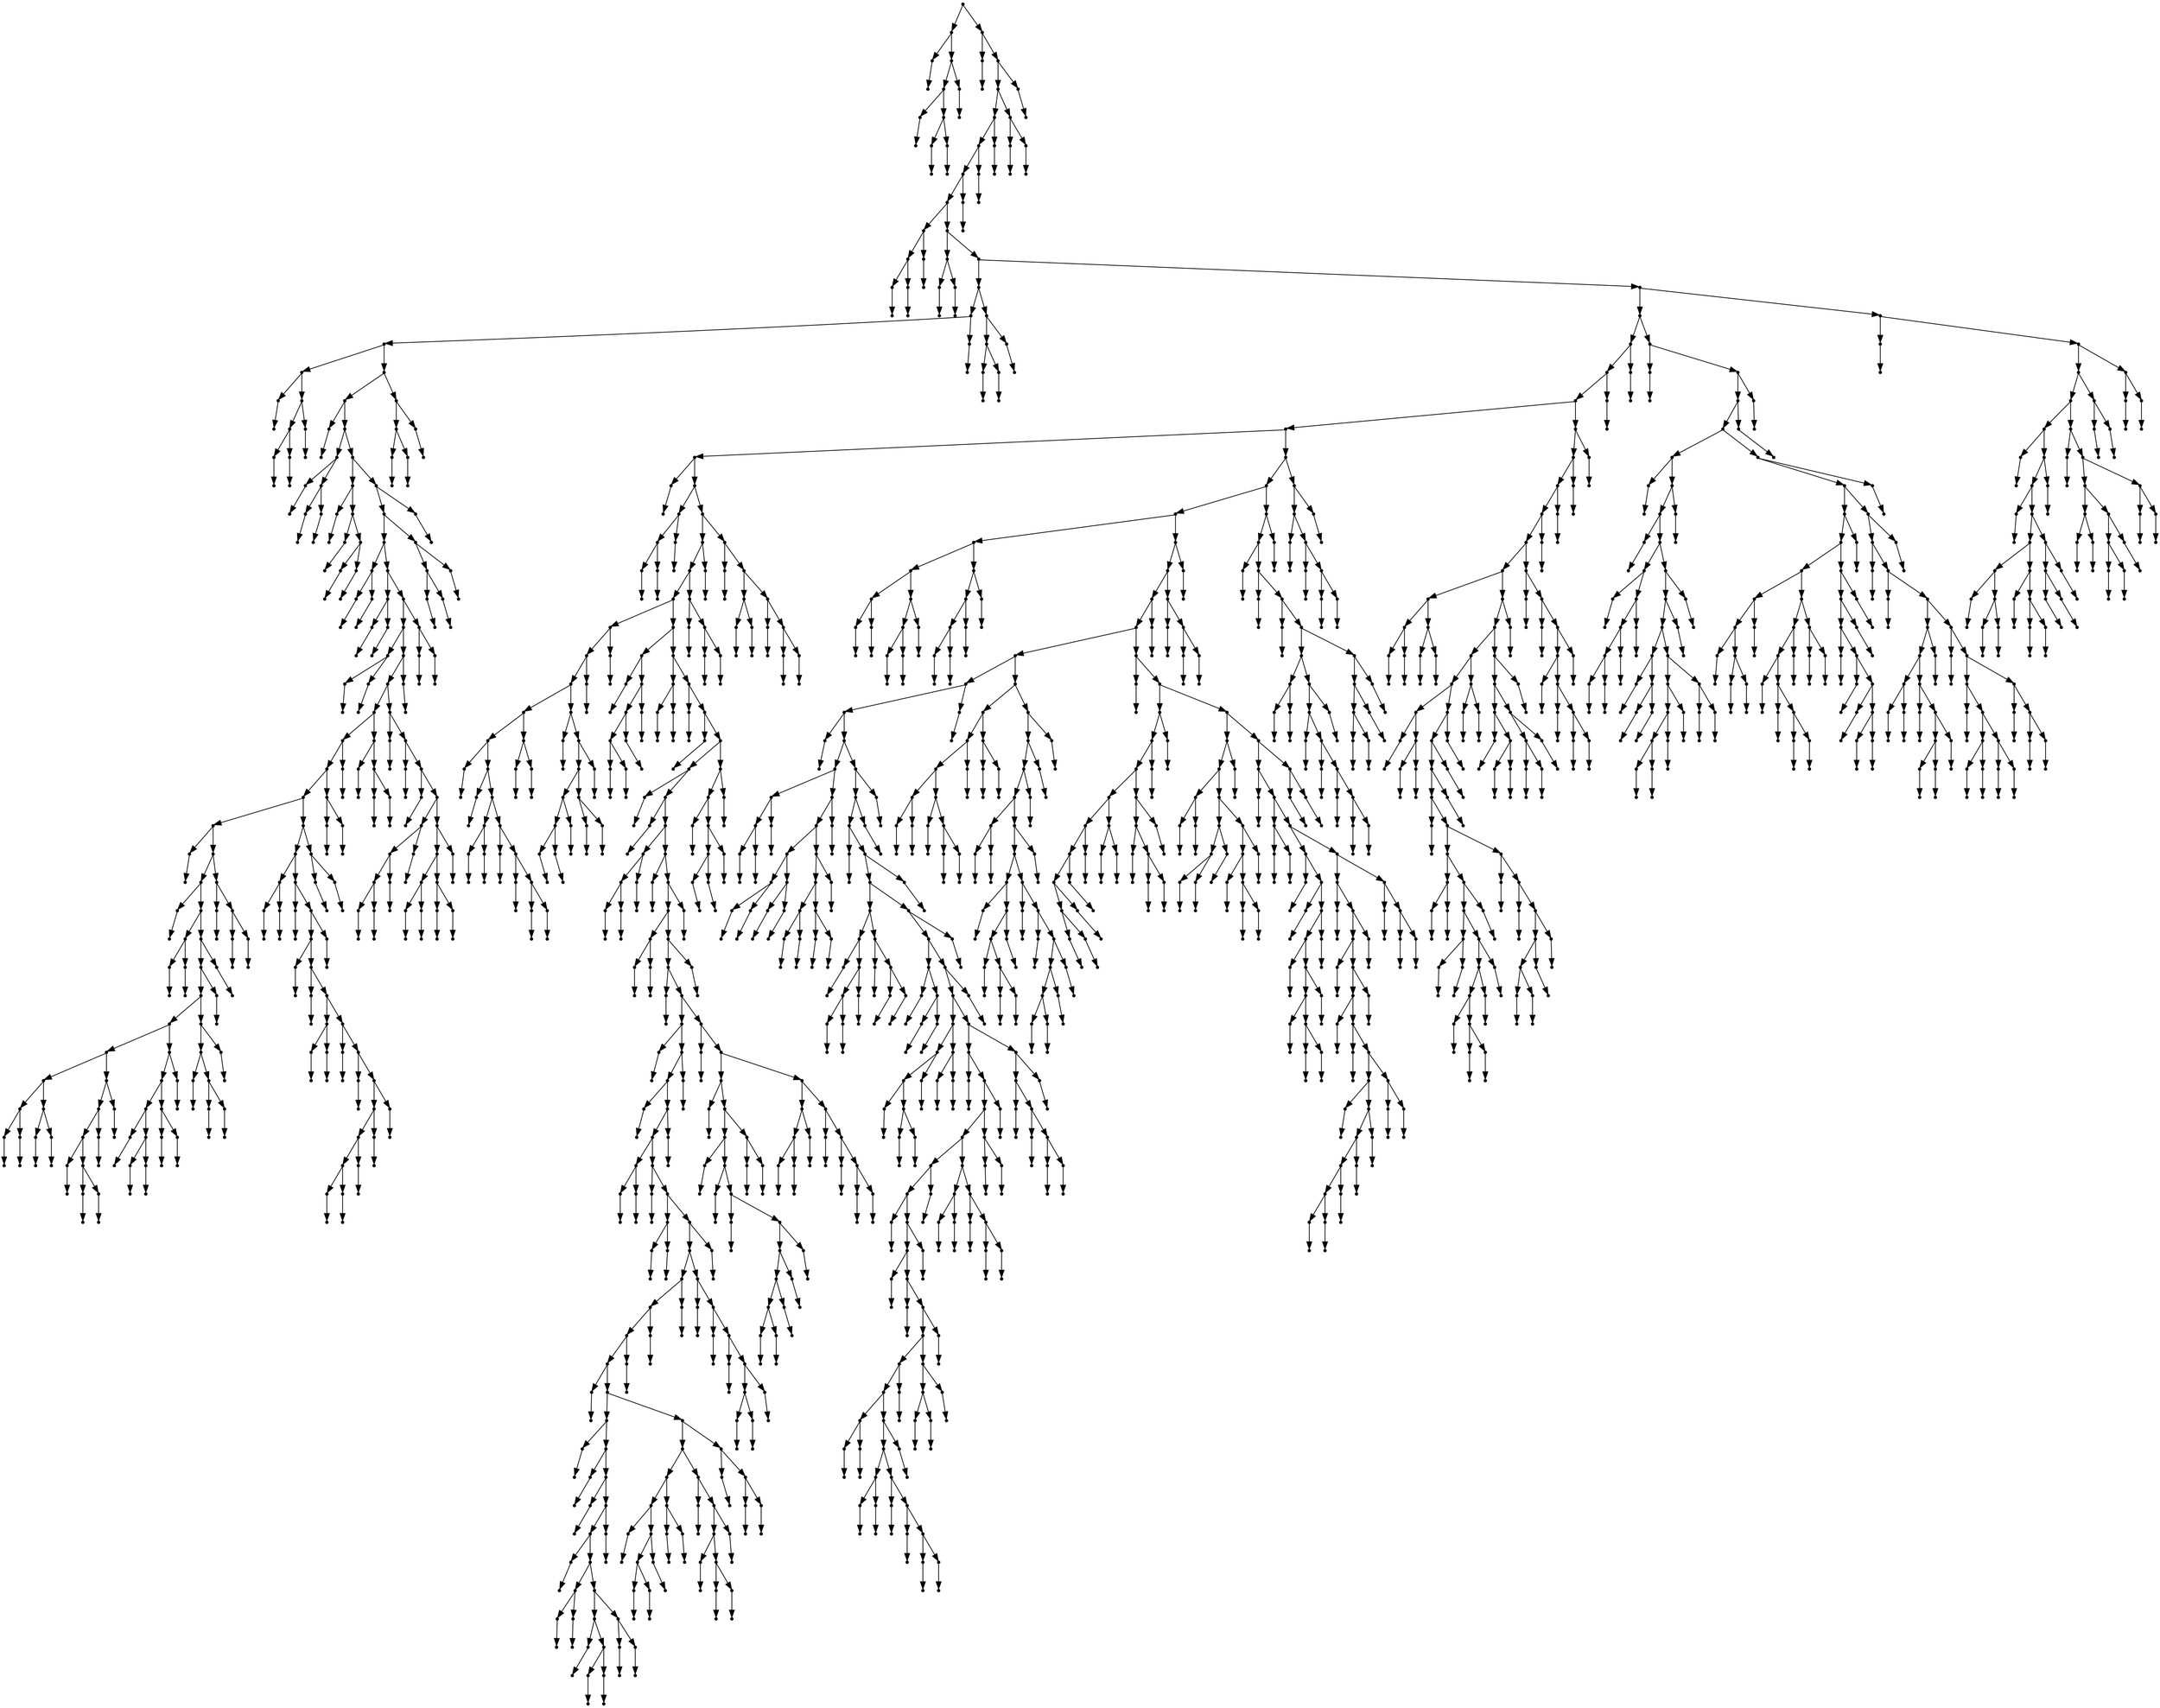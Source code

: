 digraph {
  1663 [shape=point];
  13 [shape=point];
  1 [shape=point];
  0 [shape=point];
  12 [shape=point];
  9 [shape=point];
  3 [shape=point];
  2 [shape=point];
  8 [shape=point];
  5 [shape=point];
  4 [shape=point];
  7 [shape=point];
  6 [shape=point];
  11 [shape=point];
  10 [shape=point];
  1662 [shape=point];
  15 [shape=point];
  14 [shape=point];
  1661 [shape=point];
  1658 [shape=point];
  1652 [shape=point];
  1649 [shape=point];
  1646 [shape=point];
  1643 [shape=point];
  23 [shape=point];
  20 [shape=point];
  17 [shape=point];
  16 [shape=point];
  19 [shape=point];
  18 [shape=point];
  22 [shape=point];
  21 [shape=point];
  1642 [shape=point];
  28 [shape=point];
  25 [shape=point];
  24 [shape=point];
  27 [shape=point];
  26 [shape=point];
  1641 [shape=point];
  312 [shape=point];
  303 [shape=point];
  300 [shape=point];
  39 [shape=point];
  30 [shape=point];
  29 [shape=point];
  38 [shape=point];
  35 [shape=point];
  32 [shape=point];
  31 [shape=point];
  34 [shape=point];
  33 [shape=point];
  37 [shape=point];
  36 [shape=point];
  299 [shape=point];
  290 [shape=point];
  41 [shape=point];
  40 [shape=point];
  289 [shape=point];
  49 [shape=point];
  43 [shape=point];
  42 [shape=point];
  48 [shape=point];
  45 [shape=point];
  44 [shape=point];
  47 [shape=point];
  46 [shape=point];
  288 [shape=point];
  60 [shape=point];
  51 [shape=point];
  50 [shape=point];
  59 [shape=point];
  53 [shape=point];
  52 [shape=point];
  58 [shape=point];
  55 [shape=point];
  54 [shape=point];
  57 [shape=point];
  56 [shape=point];
  287 [shape=point];
  284 [shape=point];
  275 [shape=point];
  65 [shape=point];
  62 [shape=point];
  61 [shape=point];
  64 [shape=point];
  63 [shape=point];
  274 [shape=point];
  70 [shape=point];
  67 [shape=point];
  66 [shape=point];
  69 [shape=point];
  68 [shape=point];
  273 [shape=point];
  267 [shape=point];
  75 [shape=point];
  72 [shape=point];
  71 [shape=point];
  74 [shape=point];
  73 [shape=point];
  266 [shape=point];
  263 [shape=point];
  227 [shape=point];
  218 [shape=point];
  215 [shape=point];
  209 [shape=point];
  158 [shape=point];
  77 [shape=point];
  76 [shape=point];
  157 [shape=point];
  148 [shape=point];
  79 [shape=point];
  78 [shape=point];
  147 [shape=point];
  84 [shape=point];
  81 [shape=point];
  80 [shape=point];
  83 [shape=point];
  82 [shape=point];
  146 [shape=point];
  143 [shape=point];
  140 [shape=point];
  128 [shape=point];
  110 [shape=point];
  95 [shape=point];
  89 [shape=point];
  86 [shape=point];
  85 [shape=point];
  88 [shape=point];
  87 [shape=point];
  94 [shape=point];
  91 [shape=point];
  90 [shape=point];
  93 [shape=point];
  92 [shape=point];
  109 [shape=point];
  106 [shape=point];
  103 [shape=point];
  97 [shape=point];
  96 [shape=point];
  102 [shape=point];
  99 [shape=point];
  98 [shape=point];
  101 [shape=point];
  100 [shape=point];
  105 [shape=point];
  104 [shape=point];
  108 [shape=point];
  107 [shape=point];
  127 [shape=point];
  124 [shape=point];
  118 [shape=point];
  112 [shape=point];
  111 [shape=point];
  117 [shape=point];
  114 [shape=point];
  113 [shape=point];
  116 [shape=point];
  115 [shape=point];
  123 [shape=point];
  120 [shape=point];
  119 [shape=point];
  122 [shape=point];
  121 [shape=point];
  126 [shape=point];
  125 [shape=point];
  139 [shape=point];
  136 [shape=point];
  130 [shape=point];
  129 [shape=point];
  135 [shape=point];
  132 [shape=point];
  131 [shape=point];
  134 [shape=point];
  133 [shape=point];
  138 [shape=point];
  137 [shape=point];
  142 [shape=point];
  141 [shape=point];
  145 [shape=point];
  144 [shape=point];
  156 [shape=point];
  150 [shape=point];
  149 [shape=point];
  155 [shape=point];
  152 [shape=point];
  151 [shape=point];
  154 [shape=point];
  153 [shape=point];
  208 [shape=point];
  202 [shape=point];
  163 [shape=point];
  160 [shape=point];
  159 [shape=point];
  162 [shape=point];
  161 [shape=point];
  201 [shape=point];
  165 [shape=point];
  164 [shape=point];
  200 [shape=point];
  197 [shape=point];
  167 [shape=point];
  166 [shape=point];
  196 [shape=point];
  169 [shape=point];
  168 [shape=point];
  195 [shape=point];
  174 [shape=point];
  171 [shape=point];
  170 [shape=point];
  173 [shape=point];
  172 [shape=point];
  194 [shape=point];
  176 [shape=point];
  175 [shape=point];
  193 [shape=point];
  178 [shape=point];
  177 [shape=point];
  192 [shape=point];
  189 [shape=point];
  186 [shape=point];
  183 [shape=point];
  180 [shape=point];
  179 [shape=point];
  182 [shape=point];
  181 [shape=point];
  185 [shape=point];
  184 [shape=point];
  188 [shape=point];
  187 [shape=point];
  191 [shape=point];
  190 [shape=point];
  199 [shape=point];
  198 [shape=point];
  207 [shape=point];
  204 [shape=point];
  203 [shape=point];
  206 [shape=point];
  205 [shape=point];
  214 [shape=point];
  211 [shape=point];
  210 [shape=point];
  213 [shape=point];
  212 [shape=point];
  217 [shape=point];
  216 [shape=point];
  226 [shape=point];
  220 [shape=point];
  219 [shape=point];
  225 [shape=point];
  222 [shape=point];
  221 [shape=point];
  224 [shape=point];
  223 [shape=point];
  262 [shape=point];
  229 [shape=point];
  228 [shape=point];
  261 [shape=point];
  231 [shape=point];
  230 [shape=point];
  260 [shape=point];
  233 [shape=point];
  232 [shape=point];
  259 [shape=point];
  244 [shape=point];
  241 [shape=point];
  238 [shape=point];
  235 [shape=point];
  234 [shape=point];
  237 [shape=point];
  236 [shape=point];
  240 [shape=point];
  239 [shape=point];
  243 [shape=point];
  242 [shape=point];
  258 [shape=point];
  255 [shape=point];
  249 [shape=point];
  246 [shape=point];
  245 [shape=point];
  248 [shape=point];
  247 [shape=point];
  254 [shape=point];
  251 [shape=point];
  250 [shape=point];
  253 [shape=point];
  252 [shape=point];
  257 [shape=point];
  256 [shape=point];
  265 [shape=point];
  264 [shape=point];
  272 [shape=point];
  269 [shape=point];
  268 [shape=point];
  271 [shape=point];
  270 [shape=point];
  283 [shape=point];
  280 [shape=point];
  277 [shape=point];
  276 [shape=point];
  279 [shape=point];
  278 [shape=point];
  282 [shape=point];
  281 [shape=point];
  286 [shape=point];
  285 [shape=point];
  298 [shape=point];
  295 [shape=point];
  292 [shape=point];
  291 [shape=point];
  294 [shape=point];
  293 [shape=point];
  297 [shape=point];
  296 [shape=point];
  302 [shape=point];
  301 [shape=point];
  311 [shape=point];
  308 [shape=point];
  305 [shape=point];
  304 [shape=point];
  307 [shape=point];
  306 [shape=point];
  310 [shape=point];
  309 [shape=point];
  1640 [shape=point];
  1565 [shape=point];
  1382 [shape=point];
  1379 [shape=point];
  1376 [shape=point];
  1232 [shape=point];
  680 [shape=point];
  314 [shape=point];
  313 [shape=point];
  679 [shape=point];
  322 [shape=point];
  319 [shape=point];
  316 [shape=point];
  315 [shape=point];
  318 [shape=point];
  317 [shape=point];
  321 [shape=point];
  320 [shape=point];
  678 [shape=point];
  660 [shape=point];
  657 [shape=point];
  648 [shape=point];
  378 [shape=point];
  375 [shape=point];
  372 [shape=point];
  351 [shape=point];
  345 [shape=point];
  324 [shape=point];
  323 [shape=point];
  344 [shape=point];
  326 [shape=point];
  325 [shape=point];
  343 [shape=point];
  331 [shape=point];
  328 [shape=point];
  327 [shape=point];
  330 [shape=point];
  329 [shape=point];
  342 [shape=point];
  333 [shape=point];
  332 [shape=point];
  341 [shape=point];
  335 [shape=point];
  334 [shape=point];
  340 [shape=point];
  337 [shape=point];
  336 [shape=point];
  339 [shape=point];
  338 [shape=point];
  350 [shape=point];
  347 [shape=point];
  346 [shape=point];
  349 [shape=point];
  348 [shape=point];
  371 [shape=point];
  353 [shape=point];
  352 [shape=point];
  370 [shape=point];
  367 [shape=point];
  361 [shape=point];
  358 [shape=point];
  355 [shape=point];
  354 [shape=point];
  357 [shape=point];
  356 [shape=point];
  360 [shape=point];
  359 [shape=point];
  366 [shape=point];
  363 [shape=point];
  362 [shape=point];
  365 [shape=point];
  364 [shape=point];
  369 [shape=point];
  368 [shape=point];
  374 [shape=point];
  373 [shape=point];
  377 [shape=point];
  376 [shape=point];
  647 [shape=point];
  392 [shape=point];
  380 [shape=point];
  379 [shape=point];
  391 [shape=point];
  388 [shape=point];
  385 [shape=point];
  382 [shape=point];
  381 [shape=point];
  384 [shape=point];
  383 [shape=point];
  387 [shape=point];
  386 [shape=point];
  390 [shape=point];
  389 [shape=point];
  646 [shape=point];
  397 [shape=point];
  394 [shape=point];
  393 [shape=point];
  396 [shape=point];
  395 [shape=point];
  645 [shape=point];
  399 [shape=point];
  398 [shape=point];
  644 [shape=point];
  401 [shape=point];
  400 [shape=point];
  643 [shape=point];
  628 [shape=point];
  403 [shape=point];
  402 [shape=point];
  627 [shape=point];
  405 [shape=point];
  404 [shape=point];
  626 [shape=point];
  413 [shape=point];
  410 [shape=point];
  407 [shape=point];
  406 [shape=point];
  409 [shape=point];
  408 [shape=point];
  412 [shape=point];
  411 [shape=point];
  625 [shape=point];
  415 [shape=point];
  414 [shape=point];
  624 [shape=point];
  621 [shape=point];
  420 [shape=point];
  417 [shape=point];
  416 [shape=point];
  419 [shape=point];
  418 [shape=point];
  620 [shape=point];
  617 [shape=point];
  422 [shape=point];
  421 [shape=point];
  616 [shape=point];
  559 [shape=point];
  424 [shape=point];
  423 [shape=point];
  558 [shape=point];
  555 [shape=point];
  426 [shape=point];
  425 [shape=point];
  554 [shape=point];
  551 [shape=point];
  431 [shape=point];
  428 [shape=point];
  427 [shape=point];
  430 [shape=point];
  429 [shape=point];
  550 [shape=point];
  433 [shape=point];
  432 [shape=point];
  549 [shape=point];
  438 [shape=point];
  435 [shape=point];
  434 [shape=point];
  437 [shape=point];
  436 [shape=point];
  548 [shape=point];
  545 [shape=point];
  527 [shape=point];
  524 [shape=point];
  521 [shape=point];
  518 [shape=point];
  440 [shape=point];
  439 [shape=point];
  517 [shape=point];
  475 [shape=point];
  442 [shape=point];
  441 [shape=point];
  474 [shape=point];
  444 [shape=point];
  443 [shape=point];
  473 [shape=point];
  446 [shape=point];
  445 [shape=point];
  472 [shape=point];
  469 [shape=point];
  448 [shape=point];
  447 [shape=point];
  468 [shape=point];
  453 [shape=point];
  450 [shape=point];
  449 [shape=point];
  452 [shape=point];
  451 [shape=point];
  467 [shape=point];
  461 [shape=point];
  455 [shape=point];
  454 [shape=point];
  460 [shape=point];
  457 [shape=point];
  456 [shape=point];
  459 [shape=point];
  458 [shape=point];
  466 [shape=point];
  463 [shape=point];
  462 [shape=point];
  465 [shape=point];
  464 [shape=point];
  471 [shape=point];
  470 [shape=point];
  516 [shape=point];
  507 [shape=point];
  492 [shape=point];
  486 [shape=point];
  477 [shape=point];
  476 [shape=point];
  485 [shape=point];
  482 [shape=point];
  479 [shape=point];
  478 [shape=point];
  481 [shape=point];
  480 [shape=point];
  484 [shape=point];
  483 [shape=point];
  491 [shape=point];
  488 [shape=point];
  487 [shape=point];
  490 [shape=point];
  489 [shape=point];
  506 [shape=point];
  494 [shape=point];
  493 [shape=point];
  505 [shape=point];
  502 [shape=point];
  496 [shape=point];
  495 [shape=point];
  501 [shape=point];
  498 [shape=point];
  497 [shape=point];
  500 [shape=point];
  499 [shape=point];
  504 [shape=point];
  503 [shape=point];
  515 [shape=point];
  509 [shape=point];
  508 [shape=point];
  514 [shape=point];
  511 [shape=point];
  510 [shape=point];
  513 [shape=point];
  512 [shape=point];
  520 [shape=point];
  519 [shape=point];
  523 [shape=point];
  522 [shape=point];
  526 [shape=point];
  525 [shape=point];
  544 [shape=point];
  529 [shape=point];
  528 [shape=point];
  543 [shape=point];
  531 [shape=point];
  530 [shape=point];
  542 [shape=point];
  533 [shape=point];
  532 [shape=point];
  541 [shape=point];
  538 [shape=point];
  535 [shape=point];
  534 [shape=point];
  537 [shape=point];
  536 [shape=point];
  540 [shape=point];
  539 [shape=point];
  547 [shape=point];
  546 [shape=point];
  553 [shape=point];
  552 [shape=point];
  557 [shape=point];
  556 [shape=point];
  615 [shape=point];
  561 [shape=point];
  560 [shape=point];
  614 [shape=point];
  593 [shape=point];
  563 [shape=point];
  562 [shape=point];
  592 [shape=point];
  586 [shape=point];
  565 [shape=point];
  564 [shape=point];
  585 [shape=point];
  567 [shape=point];
  566 [shape=point];
  584 [shape=point];
  569 [shape=point];
  568 [shape=point];
  583 [shape=point];
  580 [shape=point];
  577 [shape=point];
  574 [shape=point];
  571 [shape=point];
  570 [shape=point];
  573 [shape=point];
  572 [shape=point];
  576 [shape=point];
  575 [shape=point];
  579 [shape=point];
  578 [shape=point];
  582 [shape=point];
  581 [shape=point];
  591 [shape=point];
  588 [shape=point];
  587 [shape=point];
  590 [shape=point];
  589 [shape=point];
  613 [shape=point];
  601 [shape=point];
  598 [shape=point];
  595 [shape=point];
  594 [shape=point];
  597 [shape=point];
  596 [shape=point];
  600 [shape=point];
  599 [shape=point];
  612 [shape=point];
  603 [shape=point];
  602 [shape=point];
  611 [shape=point];
  605 [shape=point];
  604 [shape=point];
  610 [shape=point];
  607 [shape=point];
  606 [shape=point];
  609 [shape=point];
  608 [shape=point];
  619 [shape=point];
  618 [shape=point];
  623 [shape=point];
  622 [shape=point];
  642 [shape=point];
  639 [shape=point];
  630 [shape=point];
  629 [shape=point];
  638 [shape=point];
  635 [shape=point];
  632 [shape=point];
  631 [shape=point];
  634 [shape=point];
  633 [shape=point];
  637 [shape=point];
  636 [shape=point];
  641 [shape=point];
  640 [shape=point];
  656 [shape=point];
  650 [shape=point];
  649 [shape=point];
  655 [shape=point];
  652 [shape=point];
  651 [shape=point];
  654 [shape=point];
  653 [shape=point];
  659 [shape=point];
  658 [shape=point];
  677 [shape=point];
  662 [shape=point];
  661 [shape=point];
  676 [shape=point];
  667 [shape=point];
  664 [shape=point];
  663 [shape=point];
  666 [shape=point];
  665 [shape=point];
  675 [shape=point];
  669 [shape=point];
  668 [shape=point];
  674 [shape=point];
  671 [shape=point];
  670 [shape=point];
  673 [shape=point];
  672 [shape=point];
  1231 [shape=point];
  1216 [shape=point];
  1168 [shape=point];
  706 [shape=point];
  694 [shape=point];
  685 [shape=point];
  682 [shape=point];
  681 [shape=point];
  684 [shape=point];
  683 [shape=point];
  693 [shape=point];
  690 [shape=point];
  687 [shape=point];
  686 [shape=point];
  689 [shape=point];
  688 [shape=point];
  692 [shape=point];
  691 [shape=point];
  705 [shape=point];
  702 [shape=point];
  699 [shape=point];
  696 [shape=point];
  695 [shape=point];
  698 [shape=point];
  697 [shape=point];
  701 [shape=point];
  700 [shape=point];
  704 [shape=point];
  703 [shape=point];
  1167 [shape=point];
  1164 [shape=point];
  1155 [shape=point];
  1152 [shape=point];
  990 [shape=point];
  915 [shape=point];
  912 [shape=point];
  708 [shape=point];
  707 [shape=point];
  911 [shape=point];
  746 [shape=point];
  716 [shape=point];
  713 [shape=point];
  710 [shape=point];
  709 [shape=point];
  712 [shape=point];
  711 [shape=point];
  715 [shape=point];
  714 [shape=point];
  745 [shape=point];
  742 [shape=point];
  727 [shape=point];
  721 [shape=point];
  718 [shape=point];
  717 [shape=point];
  720 [shape=point];
  719 [shape=point];
  726 [shape=point];
  723 [shape=point];
  722 [shape=point];
  725 [shape=point];
  724 [shape=point];
  741 [shape=point];
  738 [shape=point];
  732 [shape=point];
  729 [shape=point];
  728 [shape=point];
  731 [shape=point];
  730 [shape=point];
  737 [shape=point];
  734 [shape=point];
  733 [shape=point];
  736 [shape=point];
  735 [shape=point];
  740 [shape=point];
  739 [shape=point];
  744 [shape=point];
  743 [shape=point];
  910 [shape=point];
  907 [shape=point];
  904 [shape=point];
  748 [shape=point];
  747 [shape=point];
  903 [shape=point];
  900 [shape=point];
  768 [shape=point];
  759 [shape=point];
  750 [shape=point];
  749 [shape=point];
  758 [shape=point];
  755 [shape=point];
  752 [shape=point];
  751 [shape=point];
  754 [shape=point];
  753 [shape=point];
  757 [shape=point];
  756 [shape=point];
  767 [shape=point];
  761 [shape=point];
  760 [shape=point];
  766 [shape=point];
  763 [shape=point];
  762 [shape=point];
  765 [shape=point];
  764 [shape=point];
  899 [shape=point];
  896 [shape=point];
  776 [shape=point];
  770 [shape=point];
  769 [shape=point];
  775 [shape=point];
  772 [shape=point];
  771 [shape=point];
  774 [shape=point];
  773 [shape=point];
  895 [shape=point];
  892 [shape=point];
  793 [shape=point];
  787 [shape=point];
  784 [shape=point];
  778 [shape=point];
  777 [shape=point];
  783 [shape=point];
  780 [shape=point];
  779 [shape=point];
  782 [shape=point];
  781 [shape=point];
  786 [shape=point];
  785 [shape=point];
  792 [shape=point];
  789 [shape=point];
  788 [shape=point];
  791 [shape=point];
  790 [shape=point];
  891 [shape=point];
  876 [shape=point];
  795 [shape=point];
  794 [shape=point];
  875 [shape=point];
  872 [shape=point];
  866 [shape=point];
  851 [shape=point];
  848 [shape=point];
  797 [shape=point];
  796 [shape=point];
  847 [shape=point];
  844 [shape=point];
  799 [shape=point];
  798 [shape=point];
  843 [shape=point];
  801 [shape=point];
  800 [shape=point];
  842 [shape=point];
  839 [shape=point];
  830 [shape=point];
  827 [shape=point];
  806 [shape=point];
  803 [shape=point];
  802 [shape=point];
  805 [shape=point];
  804 [shape=point];
  826 [shape=point];
  823 [shape=point];
  811 [shape=point];
  808 [shape=point];
  807 [shape=point];
  810 [shape=point];
  809 [shape=point];
  822 [shape=point];
  813 [shape=point];
  812 [shape=point];
  821 [shape=point];
  815 [shape=point];
  814 [shape=point];
  820 [shape=point];
  817 [shape=point];
  816 [shape=point];
  819 [shape=point];
  818 [shape=point];
  825 [shape=point];
  824 [shape=point];
  829 [shape=point];
  828 [shape=point];
  838 [shape=point];
  835 [shape=point];
  832 [shape=point];
  831 [shape=point];
  834 [shape=point];
  833 [shape=point];
  837 [shape=point];
  836 [shape=point];
  841 [shape=point];
  840 [shape=point];
  846 [shape=point];
  845 [shape=point];
  850 [shape=point];
  849 [shape=point];
  865 [shape=point];
  856 [shape=point];
  853 [shape=point];
  852 [shape=point];
  855 [shape=point];
  854 [shape=point];
  864 [shape=point];
  858 [shape=point];
  857 [shape=point];
  863 [shape=point];
  860 [shape=point];
  859 [shape=point];
  862 [shape=point];
  861 [shape=point];
  871 [shape=point];
  868 [shape=point];
  867 [shape=point];
  870 [shape=point];
  869 [shape=point];
  874 [shape=point];
  873 [shape=point];
  890 [shape=point];
  887 [shape=point];
  878 [shape=point];
  877 [shape=point];
  886 [shape=point];
  880 [shape=point];
  879 [shape=point];
  885 [shape=point];
  882 [shape=point];
  881 [shape=point];
  884 [shape=point];
  883 [shape=point];
  889 [shape=point];
  888 [shape=point];
  894 [shape=point];
  893 [shape=point];
  898 [shape=point];
  897 [shape=point];
  902 [shape=point];
  901 [shape=point];
  906 [shape=point];
  905 [shape=point];
  909 [shape=point];
  908 [shape=point];
  914 [shape=point];
  913 [shape=point];
  989 [shape=point];
  938 [shape=point];
  932 [shape=point];
  929 [shape=point];
  920 [shape=point];
  917 [shape=point];
  916 [shape=point];
  919 [shape=point];
  918 [shape=point];
  928 [shape=point];
  922 [shape=point];
  921 [shape=point];
  927 [shape=point];
  924 [shape=point];
  923 [shape=point];
  926 [shape=point];
  925 [shape=point];
  931 [shape=point];
  930 [shape=point];
  937 [shape=point];
  934 [shape=point];
  933 [shape=point];
  936 [shape=point];
  935 [shape=point];
  988 [shape=point];
  985 [shape=point];
  982 [shape=point];
  979 [shape=point];
  943 [shape=point];
  940 [shape=point];
  939 [shape=point];
  942 [shape=point];
  941 [shape=point];
  978 [shape=point];
  975 [shape=point];
  957 [shape=point];
  945 [shape=point];
  944 [shape=point];
  956 [shape=point];
  953 [shape=point];
  947 [shape=point];
  946 [shape=point];
  952 [shape=point];
  949 [shape=point];
  948 [shape=point];
  951 [shape=point];
  950 [shape=point];
  955 [shape=point];
  954 [shape=point];
  974 [shape=point];
  959 [shape=point];
  958 [shape=point];
  973 [shape=point];
  961 [shape=point];
  960 [shape=point];
  972 [shape=point];
  969 [shape=point];
  966 [shape=point];
  963 [shape=point];
  962 [shape=point];
  965 [shape=point];
  964 [shape=point];
  968 [shape=point];
  967 [shape=point];
  971 [shape=point];
  970 [shape=point];
  977 [shape=point];
  976 [shape=point];
  981 [shape=point];
  980 [shape=point];
  984 [shape=point];
  983 [shape=point];
  987 [shape=point];
  986 [shape=point];
  1151 [shape=point];
  992 [shape=point];
  991 [shape=point];
  1150 [shape=point];
  1030 [shape=point];
  1027 [shape=point];
  1024 [shape=point];
  1012 [shape=point];
  1006 [shape=point];
  1003 [shape=point];
  1000 [shape=point];
  997 [shape=point];
  994 [shape=point];
  993 [shape=point];
  996 [shape=point];
  995 [shape=point];
  999 [shape=point];
  998 [shape=point];
  1002 [shape=point];
  1001 [shape=point];
  1005 [shape=point];
  1004 [shape=point];
  1011 [shape=point];
  1008 [shape=point];
  1007 [shape=point];
  1010 [shape=point];
  1009 [shape=point];
  1023 [shape=point];
  1020 [shape=point];
  1014 [shape=point];
  1013 [shape=point];
  1019 [shape=point];
  1016 [shape=point];
  1015 [shape=point];
  1018 [shape=point];
  1017 [shape=point];
  1022 [shape=point];
  1021 [shape=point];
  1026 [shape=point];
  1025 [shape=point];
  1029 [shape=point];
  1028 [shape=point];
  1149 [shape=point];
  1059 [shape=point];
  1056 [shape=point];
  1035 [shape=point];
  1032 [shape=point];
  1031 [shape=point];
  1034 [shape=point];
  1033 [shape=point];
  1055 [shape=point];
  1043 [shape=point];
  1040 [shape=point];
  1037 [shape=point];
  1036 [shape=point];
  1039 [shape=point];
  1038 [shape=point];
  1042 [shape=point];
  1041 [shape=point];
  1054 [shape=point];
  1051 [shape=point];
  1045 [shape=point];
  1044 [shape=point];
  1050 [shape=point];
  1047 [shape=point];
  1046 [shape=point];
  1049 [shape=point];
  1048 [shape=point];
  1053 [shape=point];
  1052 [shape=point];
  1058 [shape=point];
  1057 [shape=point];
  1148 [shape=point];
  1142 [shape=point];
  1061 [shape=point];
  1060 [shape=point];
  1141 [shape=point];
  1066 [shape=point];
  1063 [shape=point];
  1062 [shape=point];
  1065 [shape=point];
  1064 [shape=point];
  1140 [shape=point];
  1089 [shape=point];
  1068 [shape=point];
  1067 [shape=point];
  1088 [shape=point];
  1070 [shape=point];
  1069 [shape=point];
  1087 [shape=point];
  1084 [shape=point];
  1072 [shape=point];
  1071 [shape=point];
  1083 [shape=point];
  1080 [shape=point];
  1074 [shape=point];
  1073 [shape=point];
  1079 [shape=point];
  1076 [shape=point];
  1075 [shape=point];
  1078 [shape=point];
  1077 [shape=point];
  1082 [shape=point];
  1081 [shape=point];
  1086 [shape=point];
  1085 [shape=point];
  1139 [shape=point];
  1130 [shape=point];
  1091 [shape=point];
  1090 [shape=point];
  1129 [shape=point];
  1126 [shape=point];
  1093 [shape=point];
  1092 [shape=point];
  1125 [shape=point];
  1122 [shape=point];
  1095 [shape=point];
  1094 [shape=point];
  1121 [shape=point];
  1097 [shape=point];
  1096 [shape=point];
  1120 [shape=point];
  1114 [shape=point];
  1099 [shape=point];
  1098 [shape=point];
  1113 [shape=point];
  1110 [shape=point];
  1107 [shape=point];
  1104 [shape=point];
  1101 [shape=point];
  1100 [shape=point];
  1103 [shape=point];
  1102 [shape=point];
  1106 [shape=point];
  1105 [shape=point];
  1109 [shape=point];
  1108 [shape=point];
  1112 [shape=point];
  1111 [shape=point];
  1119 [shape=point];
  1116 [shape=point];
  1115 [shape=point];
  1118 [shape=point];
  1117 [shape=point];
  1124 [shape=point];
  1123 [shape=point];
  1128 [shape=point];
  1127 [shape=point];
  1138 [shape=point];
  1132 [shape=point];
  1131 [shape=point];
  1137 [shape=point];
  1134 [shape=point];
  1133 [shape=point];
  1136 [shape=point];
  1135 [shape=point];
  1147 [shape=point];
  1144 [shape=point];
  1143 [shape=point];
  1146 [shape=point];
  1145 [shape=point];
  1154 [shape=point];
  1153 [shape=point];
  1163 [shape=point];
  1157 [shape=point];
  1156 [shape=point];
  1162 [shape=point];
  1159 [shape=point];
  1158 [shape=point];
  1161 [shape=point];
  1160 [shape=point];
  1166 [shape=point];
  1165 [shape=point];
  1215 [shape=point];
  1212 [shape=point];
  1170 [shape=point];
  1169 [shape=point];
  1211 [shape=point];
  1172 [shape=point];
  1171 [shape=point];
  1210 [shape=point];
  1174 [shape=point];
  1173 [shape=point];
  1209 [shape=point];
  1197 [shape=point];
  1179 [shape=point];
  1176 [shape=point];
  1175 [shape=point];
  1178 [shape=point];
  1177 [shape=point];
  1196 [shape=point];
  1193 [shape=point];
  1181 [shape=point];
  1180 [shape=point];
  1192 [shape=point];
  1183 [shape=point];
  1182 [shape=point];
  1191 [shape=point];
  1185 [shape=point];
  1184 [shape=point];
  1190 [shape=point];
  1187 [shape=point];
  1186 [shape=point];
  1189 [shape=point];
  1188 [shape=point];
  1195 [shape=point];
  1194 [shape=point];
  1208 [shape=point];
  1205 [shape=point];
  1202 [shape=point];
  1199 [shape=point];
  1198 [shape=point];
  1201 [shape=point];
  1200 [shape=point];
  1204 [shape=point];
  1203 [shape=point];
  1207 [shape=point];
  1206 [shape=point];
  1214 [shape=point];
  1213 [shape=point];
  1230 [shape=point];
  1227 [shape=point];
  1218 [shape=point];
  1217 [shape=point];
  1226 [shape=point];
  1220 [shape=point];
  1219 [shape=point];
  1225 [shape=point];
  1222 [shape=point];
  1221 [shape=point];
  1224 [shape=point];
  1223 [shape=point];
  1229 [shape=point];
  1228 [shape=point];
  1375 [shape=point];
  1372 [shape=point];
  1369 [shape=point];
  1366 [shape=point];
  1363 [shape=point];
  1342 [shape=point];
  1243 [shape=point];
  1237 [shape=point];
  1234 [shape=point];
  1233 [shape=point];
  1236 [shape=point];
  1235 [shape=point];
  1242 [shape=point];
  1239 [shape=point];
  1238 [shape=point];
  1241 [shape=point];
  1240 [shape=point];
  1341 [shape=point];
  1338 [shape=point];
  1317 [shape=point];
  1311 [shape=point];
  1251 [shape=point];
  1245 [shape=point];
  1244 [shape=point];
  1250 [shape=point];
  1247 [shape=point];
  1246 [shape=point];
  1249 [shape=point];
  1248 [shape=point];
  1310 [shape=point];
  1307 [shape=point];
  1304 [shape=point];
  1301 [shape=point];
  1253 [shape=point];
  1252 [shape=point];
  1300 [shape=point];
  1282 [shape=point];
  1258 [shape=point];
  1255 [shape=point];
  1254 [shape=point];
  1257 [shape=point];
  1256 [shape=point];
  1281 [shape=point];
  1278 [shape=point];
  1263 [shape=point];
  1260 [shape=point];
  1259 [shape=point];
  1262 [shape=point];
  1261 [shape=point];
  1277 [shape=point];
  1274 [shape=point];
  1271 [shape=point];
  1265 [shape=point];
  1264 [shape=point];
  1270 [shape=point];
  1267 [shape=point];
  1266 [shape=point];
  1269 [shape=point];
  1268 [shape=point];
  1273 [shape=point];
  1272 [shape=point];
  1276 [shape=point];
  1275 [shape=point];
  1280 [shape=point];
  1279 [shape=point];
  1299 [shape=point];
  1284 [shape=point];
  1283 [shape=point];
  1298 [shape=point];
  1286 [shape=point];
  1285 [shape=point];
  1297 [shape=point];
  1294 [shape=point];
  1291 [shape=point];
  1288 [shape=point];
  1287 [shape=point];
  1290 [shape=point];
  1289 [shape=point];
  1293 [shape=point];
  1292 [shape=point];
  1296 [shape=point];
  1295 [shape=point];
  1303 [shape=point];
  1302 [shape=point];
  1306 [shape=point];
  1305 [shape=point];
  1309 [shape=point];
  1308 [shape=point];
  1316 [shape=point];
  1313 [shape=point];
  1312 [shape=point];
  1315 [shape=point];
  1314 [shape=point];
  1337 [shape=point];
  1334 [shape=point];
  1325 [shape=point];
  1319 [shape=point];
  1318 [shape=point];
  1324 [shape=point];
  1321 [shape=point];
  1320 [shape=point];
  1323 [shape=point];
  1322 [shape=point];
  1333 [shape=point];
  1330 [shape=point];
  1327 [shape=point];
  1326 [shape=point];
  1329 [shape=point];
  1328 [shape=point];
  1332 [shape=point];
  1331 [shape=point];
  1336 [shape=point];
  1335 [shape=point];
  1340 [shape=point];
  1339 [shape=point];
  1362 [shape=point];
  1344 [shape=point];
  1343 [shape=point];
  1361 [shape=point];
  1346 [shape=point];
  1345 [shape=point];
  1360 [shape=point];
  1357 [shape=point];
  1348 [shape=point];
  1347 [shape=point];
  1356 [shape=point];
  1350 [shape=point];
  1349 [shape=point];
  1355 [shape=point];
  1352 [shape=point];
  1351 [shape=point];
  1354 [shape=point];
  1353 [shape=point];
  1359 [shape=point];
  1358 [shape=point];
  1365 [shape=point];
  1364 [shape=point];
  1368 [shape=point];
  1367 [shape=point];
  1371 [shape=point];
  1370 [shape=point];
  1374 [shape=point];
  1373 [shape=point];
  1378 [shape=point];
  1377 [shape=point];
  1381 [shape=point];
  1380 [shape=point];
  1564 [shape=point];
  1384 [shape=point];
  1383 [shape=point];
  1563 [shape=point];
  1560 [shape=point];
  1557 [shape=point];
  1440 [shape=point];
  1386 [shape=point];
  1385 [shape=point];
  1439 [shape=point];
  1436 [shape=point];
  1388 [shape=point];
  1387 [shape=point];
  1435 [shape=point];
  1402 [shape=point];
  1390 [shape=point];
  1389 [shape=point];
  1401 [shape=point];
  1398 [shape=point];
  1395 [shape=point];
  1392 [shape=point];
  1391 [shape=point];
  1394 [shape=point];
  1393 [shape=point];
  1397 [shape=point];
  1396 [shape=point];
  1400 [shape=point];
  1399 [shape=point];
  1434 [shape=point];
  1431 [shape=point];
  1428 [shape=point];
  1410 [shape=point];
  1404 [shape=point];
  1403 [shape=point];
  1409 [shape=point];
  1406 [shape=point];
  1405 [shape=point];
  1408 [shape=point];
  1407 [shape=point];
  1427 [shape=point];
  1421 [shape=point];
  1418 [shape=point];
  1415 [shape=point];
  1412 [shape=point];
  1411 [shape=point];
  1414 [shape=point];
  1413 [shape=point];
  1417 [shape=point];
  1416 [shape=point];
  1420 [shape=point];
  1419 [shape=point];
  1426 [shape=point];
  1423 [shape=point];
  1422 [shape=point];
  1425 [shape=point];
  1424 [shape=point];
  1430 [shape=point];
  1429 [shape=point];
  1433 [shape=point];
  1432 [shape=point];
  1438 [shape=point];
  1437 [shape=point];
  1556 [shape=point];
  1553 [shape=point];
  1496 [shape=point];
  1493 [shape=point];
  1472 [shape=point];
  1451 [shape=point];
  1448 [shape=point];
  1442 [shape=point];
  1441 [shape=point];
  1447 [shape=point];
  1444 [shape=point];
  1443 [shape=point];
  1446 [shape=point];
  1445 [shape=point];
  1450 [shape=point];
  1449 [shape=point];
  1471 [shape=point];
  1465 [shape=point];
  1462 [shape=point];
  1453 [shape=point];
  1452 [shape=point];
  1461 [shape=point];
  1455 [shape=point];
  1454 [shape=point];
  1460 [shape=point];
  1457 [shape=point];
  1456 [shape=point];
  1459 [shape=point];
  1458 [shape=point];
  1464 [shape=point];
  1463 [shape=point];
  1470 [shape=point];
  1467 [shape=point];
  1466 [shape=point];
  1469 [shape=point];
  1468 [shape=point];
  1492 [shape=point];
  1489 [shape=point];
  1486 [shape=point];
  1474 [shape=point];
  1473 [shape=point];
  1485 [shape=point];
  1476 [shape=point];
  1475 [shape=point];
  1484 [shape=point];
  1478 [shape=point];
  1477 [shape=point];
  1483 [shape=point];
  1480 [shape=point];
  1479 [shape=point];
  1482 [shape=point];
  1481 [shape=point];
  1488 [shape=point];
  1487 [shape=point];
  1491 [shape=point];
  1490 [shape=point];
  1495 [shape=point];
  1494 [shape=point];
  1552 [shape=point];
  1549 [shape=point];
  1498 [shape=point];
  1497 [shape=point];
  1548 [shape=point];
  1500 [shape=point];
  1499 [shape=point];
  1547 [shape=point];
  1520 [shape=point];
  1517 [shape=point];
  1505 [shape=point];
  1502 [shape=point];
  1501 [shape=point];
  1504 [shape=point];
  1503 [shape=point];
  1516 [shape=point];
  1507 [shape=point];
  1506 [shape=point];
  1515 [shape=point];
  1512 [shape=point];
  1509 [shape=point];
  1508 [shape=point];
  1511 [shape=point];
  1510 [shape=point];
  1514 [shape=point];
  1513 [shape=point];
  1519 [shape=point];
  1518 [shape=point];
  1546 [shape=point];
  1522 [shape=point];
  1521 [shape=point];
  1545 [shape=point];
  1536 [shape=point];
  1524 [shape=point];
  1523 [shape=point];
  1535 [shape=point];
  1529 [shape=point];
  1526 [shape=point];
  1525 [shape=point];
  1528 [shape=point];
  1527 [shape=point];
  1534 [shape=point];
  1531 [shape=point];
  1530 [shape=point];
  1533 [shape=point];
  1532 [shape=point];
  1544 [shape=point];
  1538 [shape=point];
  1537 [shape=point];
  1543 [shape=point];
  1540 [shape=point];
  1539 [shape=point];
  1542 [shape=point];
  1541 [shape=point];
  1551 [shape=point];
  1550 [shape=point];
  1555 [shape=point];
  1554 [shape=point];
  1559 [shape=point];
  1558 [shape=point];
  1562 [shape=point];
  1561 [shape=point];
  1639 [shape=point];
  1567 [shape=point];
  1566 [shape=point];
  1638 [shape=point];
  1632 [shape=point];
  1626 [shape=point];
  1602 [shape=point];
  1569 [shape=point];
  1568 [shape=point];
  1601 [shape=point];
  1598 [shape=point];
  1571 [shape=point];
  1570 [shape=point];
  1597 [shape=point];
  1588 [shape=point];
  1579 [shape=point];
  1573 [shape=point];
  1572 [shape=point];
  1578 [shape=point];
  1575 [shape=point];
  1574 [shape=point];
  1577 [shape=point];
  1576 [shape=point];
  1587 [shape=point];
  1581 [shape=point];
  1580 [shape=point];
  1586 [shape=point];
  1583 [shape=point];
  1582 [shape=point];
  1585 [shape=point];
  1584 [shape=point];
  1596 [shape=point];
  1593 [shape=point];
  1590 [shape=point];
  1589 [shape=point];
  1592 [shape=point];
  1591 [shape=point];
  1595 [shape=point];
  1594 [shape=point];
  1600 [shape=point];
  1599 [shape=point];
  1625 [shape=point];
  1604 [shape=point];
  1603 [shape=point];
  1624 [shape=point];
  1618 [shape=point];
  1609 [shape=point];
  1606 [shape=point];
  1605 [shape=point];
  1608 [shape=point];
  1607 [shape=point];
  1617 [shape=point];
  1614 [shape=point];
  1611 [shape=point];
  1610 [shape=point];
  1613 [shape=point];
  1612 [shape=point];
  1616 [shape=point];
  1615 [shape=point];
  1623 [shape=point];
  1620 [shape=point];
  1619 [shape=point];
  1622 [shape=point];
  1621 [shape=point];
  1631 [shape=point];
  1628 [shape=point];
  1627 [shape=point];
  1630 [shape=point];
  1629 [shape=point];
  1637 [shape=point];
  1634 [shape=point];
  1633 [shape=point];
  1636 [shape=point];
  1635 [shape=point];
  1645 [shape=point];
  1644 [shape=point];
  1648 [shape=point];
  1647 [shape=point];
  1651 [shape=point];
  1650 [shape=point];
  1657 [shape=point];
  1654 [shape=point];
  1653 [shape=point];
  1656 [shape=point];
  1655 [shape=point];
  1660 [shape=point];
  1659 [shape=point];
1663 -> 13;
13 -> 1;
1 -> 0;
13 -> 12;
12 -> 9;
9 -> 3;
3 -> 2;
9 -> 8;
8 -> 5;
5 -> 4;
8 -> 7;
7 -> 6;
12 -> 11;
11 -> 10;
1663 -> 1662;
1662 -> 15;
15 -> 14;
1662 -> 1661;
1661 -> 1658;
1658 -> 1652;
1652 -> 1649;
1649 -> 1646;
1646 -> 1643;
1643 -> 23;
23 -> 20;
20 -> 17;
17 -> 16;
20 -> 19;
19 -> 18;
23 -> 22;
22 -> 21;
1643 -> 1642;
1642 -> 28;
28 -> 25;
25 -> 24;
28 -> 27;
27 -> 26;
1642 -> 1641;
1641 -> 312;
312 -> 303;
303 -> 300;
300 -> 39;
39 -> 30;
30 -> 29;
39 -> 38;
38 -> 35;
35 -> 32;
32 -> 31;
35 -> 34;
34 -> 33;
38 -> 37;
37 -> 36;
300 -> 299;
299 -> 290;
290 -> 41;
41 -> 40;
290 -> 289;
289 -> 49;
49 -> 43;
43 -> 42;
49 -> 48;
48 -> 45;
45 -> 44;
48 -> 47;
47 -> 46;
289 -> 288;
288 -> 60;
60 -> 51;
51 -> 50;
60 -> 59;
59 -> 53;
53 -> 52;
59 -> 58;
58 -> 55;
55 -> 54;
58 -> 57;
57 -> 56;
288 -> 287;
287 -> 284;
284 -> 275;
275 -> 65;
65 -> 62;
62 -> 61;
65 -> 64;
64 -> 63;
275 -> 274;
274 -> 70;
70 -> 67;
67 -> 66;
70 -> 69;
69 -> 68;
274 -> 273;
273 -> 267;
267 -> 75;
75 -> 72;
72 -> 71;
75 -> 74;
74 -> 73;
267 -> 266;
266 -> 263;
263 -> 227;
227 -> 218;
218 -> 215;
215 -> 209;
209 -> 158;
158 -> 77;
77 -> 76;
158 -> 157;
157 -> 148;
148 -> 79;
79 -> 78;
148 -> 147;
147 -> 84;
84 -> 81;
81 -> 80;
84 -> 83;
83 -> 82;
147 -> 146;
146 -> 143;
143 -> 140;
140 -> 128;
128 -> 110;
110 -> 95;
95 -> 89;
89 -> 86;
86 -> 85;
89 -> 88;
88 -> 87;
95 -> 94;
94 -> 91;
91 -> 90;
94 -> 93;
93 -> 92;
110 -> 109;
109 -> 106;
106 -> 103;
103 -> 97;
97 -> 96;
103 -> 102;
102 -> 99;
99 -> 98;
102 -> 101;
101 -> 100;
106 -> 105;
105 -> 104;
109 -> 108;
108 -> 107;
128 -> 127;
127 -> 124;
124 -> 118;
118 -> 112;
112 -> 111;
118 -> 117;
117 -> 114;
114 -> 113;
117 -> 116;
116 -> 115;
124 -> 123;
123 -> 120;
120 -> 119;
123 -> 122;
122 -> 121;
127 -> 126;
126 -> 125;
140 -> 139;
139 -> 136;
136 -> 130;
130 -> 129;
136 -> 135;
135 -> 132;
132 -> 131;
135 -> 134;
134 -> 133;
139 -> 138;
138 -> 137;
143 -> 142;
142 -> 141;
146 -> 145;
145 -> 144;
157 -> 156;
156 -> 150;
150 -> 149;
156 -> 155;
155 -> 152;
152 -> 151;
155 -> 154;
154 -> 153;
209 -> 208;
208 -> 202;
202 -> 163;
163 -> 160;
160 -> 159;
163 -> 162;
162 -> 161;
202 -> 201;
201 -> 165;
165 -> 164;
201 -> 200;
200 -> 197;
197 -> 167;
167 -> 166;
197 -> 196;
196 -> 169;
169 -> 168;
196 -> 195;
195 -> 174;
174 -> 171;
171 -> 170;
174 -> 173;
173 -> 172;
195 -> 194;
194 -> 176;
176 -> 175;
194 -> 193;
193 -> 178;
178 -> 177;
193 -> 192;
192 -> 189;
189 -> 186;
186 -> 183;
183 -> 180;
180 -> 179;
183 -> 182;
182 -> 181;
186 -> 185;
185 -> 184;
189 -> 188;
188 -> 187;
192 -> 191;
191 -> 190;
200 -> 199;
199 -> 198;
208 -> 207;
207 -> 204;
204 -> 203;
207 -> 206;
206 -> 205;
215 -> 214;
214 -> 211;
211 -> 210;
214 -> 213;
213 -> 212;
218 -> 217;
217 -> 216;
227 -> 226;
226 -> 220;
220 -> 219;
226 -> 225;
225 -> 222;
222 -> 221;
225 -> 224;
224 -> 223;
263 -> 262;
262 -> 229;
229 -> 228;
262 -> 261;
261 -> 231;
231 -> 230;
261 -> 260;
260 -> 233;
233 -> 232;
260 -> 259;
259 -> 244;
244 -> 241;
241 -> 238;
238 -> 235;
235 -> 234;
238 -> 237;
237 -> 236;
241 -> 240;
240 -> 239;
244 -> 243;
243 -> 242;
259 -> 258;
258 -> 255;
255 -> 249;
249 -> 246;
246 -> 245;
249 -> 248;
248 -> 247;
255 -> 254;
254 -> 251;
251 -> 250;
254 -> 253;
253 -> 252;
258 -> 257;
257 -> 256;
266 -> 265;
265 -> 264;
273 -> 272;
272 -> 269;
269 -> 268;
272 -> 271;
271 -> 270;
284 -> 283;
283 -> 280;
280 -> 277;
277 -> 276;
280 -> 279;
279 -> 278;
283 -> 282;
282 -> 281;
287 -> 286;
286 -> 285;
299 -> 298;
298 -> 295;
295 -> 292;
292 -> 291;
295 -> 294;
294 -> 293;
298 -> 297;
297 -> 296;
303 -> 302;
302 -> 301;
312 -> 311;
311 -> 308;
308 -> 305;
305 -> 304;
308 -> 307;
307 -> 306;
311 -> 310;
310 -> 309;
1641 -> 1640;
1640 -> 1565;
1565 -> 1382;
1382 -> 1379;
1379 -> 1376;
1376 -> 1232;
1232 -> 680;
680 -> 314;
314 -> 313;
680 -> 679;
679 -> 322;
322 -> 319;
319 -> 316;
316 -> 315;
319 -> 318;
318 -> 317;
322 -> 321;
321 -> 320;
679 -> 678;
678 -> 660;
660 -> 657;
657 -> 648;
648 -> 378;
378 -> 375;
375 -> 372;
372 -> 351;
351 -> 345;
345 -> 324;
324 -> 323;
345 -> 344;
344 -> 326;
326 -> 325;
344 -> 343;
343 -> 331;
331 -> 328;
328 -> 327;
331 -> 330;
330 -> 329;
343 -> 342;
342 -> 333;
333 -> 332;
342 -> 341;
341 -> 335;
335 -> 334;
341 -> 340;
340 -> 337;
337 -> 336;
340 -> 339;
339 -> 338;
351 -> 350;
350 -> 347;
347 -> 346;
350 -> 349;
349 -> 348;
372 -> 371;
371 -> 353;
353 -> 352;
371 -> 370;
370 -> 367;
367 -> 361;
361 -> 358;
358 -> 355;
355 -> 354;
358 -> 357;
357 -> 356;
361 -> 360;
360 -> 359;
367 -> 366;
366 -> 363;
363 -> 362;
366 -> 365;
365 -> 364;
370 -> 369;
369 -> 368;
375 -> 374;
374 -> 373;
378 -> 377;
377 -> 376;
648 -> 647;
647 -> 392;
392 -> 380;
380 -> 379;
392 -> 391;
391 -> 388;
388 -> 385;
385 -> 382;
382 -> 381;
385 -> 384;
384 -> 383;
388 -> 387;
387 -> 386;
391 -> 390;
390 -> 389;
647 -> 646;
646 -> 397;
397 -> 394;
394 -> 393;
397 -> 396;
396 -> 395;
646 -> 645;
645 -> 399;
399 -> 398;
645 -> 644;
644 -> 401;
401 -> 400;
644 -> 643;
643 -> 628;
628 -> 403;
403 -> 402;
628 -> 627;
627 -> 405;
405 -> 404;
627 -> 626;
626 -> 413;
413 -> 410;
410 -> 407;
407 -> 406;
410 -> 409;
409 -> 408;
413 -> 412;
412 -> 411;
626 -> 625;
625 -> 415;
415 -> 414;
625 -> 624;
624 -> 621;
621 -> 420;
420 -> 417;
417 -> 416;
420 -> 419;
419 -> 418;
621 -> 620;
620 -> 617;
617 -> 422;
422 -> 421;
617 -> 616;
616 -> 559;
559 -> 424;
424 -> 423;
559 -> 558;
558 -> 555;
555 -> 426;
426 -> 425;
555 -> 554;
554 -> 551;
551 -> 431;
431 -> 428;
428 -> 427;
431 -> 430;
430 -> 429;
551 -> 550;
550 -> 433;
433 -> 432;
550 -> 549;
549 -> 438;
438 -> 435;
435 -> 434;
438 -> 437;
437 -> 436;
549 -> 548;
548 -> 545;
545 -> 527;
527 -> 524;
524 -> 521;
521 -> 518;
518 -> 440;
440 -> 439;
518 -> 517;
517 -> 475;
475 -> 442;
442 -> 441;
475 -> 474;
474 -> 444;
444 -> 443;
474 -> 473;
473 -> 446;
446 -> 445;
473 -> 472;
472 -> 469;
469 -> 448;
448 -> 447;
469 -> 468;
468 -> 453;
453 -> 450;
450 -> 449;
453 -> 452;
452 -> 451;
468 -> 467;
467 -> 461;
461 -> 455;
455 -> 454;
461 -> 460;
460 -> 457;
457 -> 456;
460 -> 459;
459 -> 458;
467 -> 466;
466 -> 463;
463 -> 462;
466 -> 465;
465 -> 464;
472 -> 471;
471 -> 470;
517 -> 516;
516 -> 507;
507 -> 492;
492 -> 486;
486 -> 477;
477 -> 476;
486 -> 485;
485 -> 482;
482 -> 479;
479 -> 478;
482 -> 481;
481 -> 480;
485 -> 484;
484 -> 483;
492 -> 491;
491 -> 488;
488 -> 487;
491 -> 490;
490 -> 489;
507 -> 506;
506 -> 494;
494 -> 493;
506 -> 505;
505 -> 502;
502 -> 496;
496 -> 495;
502 -> 501;
501 -> 498;
498 -> 497;
501 -> 500;
500 -> 499;
505 -> 504;
504 -> 503;
516 -> 515;
515 -> 509;
509 -> 508;
515 -> 514;
514 -> 511;
511 -> 510;
514 -> 513;
513 -> 512;
521 -> 520;
520 -> 519;
524 -> 523;
523 -> 522;
527 -> 526;
526 -> 525;
545 -> 544;
544 -> 529;
529 -> 528;
544 -> 543;
543 -> 531;
531 -> 530;
543 -> 542;
542 -> 533;
533 -> 532;
542 -> 541;
541 -> 538;
538 -> 535;
535 -> 534;
538 -> 537;
537 -> 536;
541 -> 540;
540 -> 539;
548 -> 547;
547 -> 546;
554 -> 553;
553 -> 552;
558 -> 557;
557 -> 556;
616 -> 615;
615 -> 561;
561 -> 560;
615 -> 614;
614 -> 593;
593 -> 563;
563 -> 562;
593 -> 592;
592 -> 586;
586 -> 565;
565 -> 564;
586 -> 585;
585 -> 567;
567 -> 566;
585 -> 584;
584 -> 569;
569 -> 568;
584 -> 583;
583 -> 580;
580 -> 577;
577 -> 574;
574 -> 571;
571 -> 570;
574 -> 573;
573 -> 572;
577 -> 576;
576 -> 575;
580 -> 579;
579 -> 578;
583 -> 582;
582 -> 581;
592 -> 591;
591 -> 588;
588 -> 587;
591 -> 590;
590 -> 589;
614 -> 613;
613 -> 601;
601 -> 598;
598 -> 595;
595 -> 594;
598 -> 597;
597 -> 596;
601 -> 600;
600 -> 599;
613 -> 612;
612 -> 603;
603 -> 602;
612 -> 611;
611 -> 605;
605 -> 604;
611 -> 610;
610 -> 607;
607 -> 606;
610 -> 609;
609 -> 608;
620 -> 619;
619 -> 618;
624 -> 623;
623 -> 622;
643 -> 642;
642 -> 639;
639 -> 630;
630 -> 629;
639 -> 638;
638 -> 635;
635 -> 632;
632 -> 631;
635 -> 634;
634 -> 633;
638 -> 637;
637 -> 636;
642 -> 641;
641 -> 640;
657 -> 656;
656 -> 650;
650 -> 649;
656 -> 655;
655 -> 652;
652 -> 651;
655 -> 654;
654 -> 653;
660 -> 659;
659 -> 658;
678 -> 677;
677 -> 662;
662 -> 661;
677 -> 676;
676 -> 667;
667 -> 664;
664 -> 663;
667 -> 666;
666 -> 665;
676 -> 675;
675 -> 669;
669 -> 668;
675 -> 674;
674 -> 671;
671 -> 670;
674 -> 673;
673 -> 672;
1232 -> 1231;
1231 -> 1216;
1216 -> 1168;
1168 -> 706;
706 -> 694;
694 -> 685;
685 -> 682;
682 -> 681;
685 -> 684;
684 -> 683;
694 -> 693;
693 -> 690;
690 -> 687;
687 -> 686;
690 -> 689;
689 -> 688;
693 -> 692;
692 -> 691;
706 -> 705;
705 -> 702;
702 -> 699;
699 -> 696;
696 -> 695;
699 -> 698;
698 -> 697;
702 -> 701;
701 -> 700;
705 -> 704;
704 -> 703;
1168 -> 1167;
1167 -> 1164;
1164 -> 1155;
1155 -> 1152;
1152 -> 990;
990 -> 915;
915 -> 912;
912 -> 708;
708 -> 707;
912 -> 911;
911 -> 746;
746 -> 716;
716 -> 713;
713 -> 710;
710 -> 709;
713 -> 712;
712 -> 711;
716 -> 715;
715 -> 714;
746 -> 745;
745 -> 742;
742 -> 727;
727 -> 721;
721 -> 718;
718 -> 717;
721 -> 720;
720 -> 719;
727 -> 726;
726 -> 723;
723 -> 722;
726 -> 725;
725 -> 724;
742 -> 741;
741 -> 738;
738 -> 732;
732 -> 729;
729 -> 728;
732 -> 731;
731 -> 730;
738 -> 737;
737 -> 734;
734 -> 733;
737 -> 736;
736 -> 735;
741 -> 740;
740 -> 739;
745 -> 744;
744 -> 743;
911 -> 910;
910 -> 907;
907 -> 904;
904 -> 748;
748 -> 747;
904 -> 903;
903 -> 900;
900 -> 768;
768 -> 759;
759 -> 750;
750 -> 749;
759 -> 758;
758 -> 755;
755 -> 752;
752 -> 751;
755 -> 754;
754 -> 753;
758 -> 757;
757 -> 756;
768 -> 767;
767 -> 761;
761 -> 760;
767 -> 766;
766 -> 763;
763 -> 762;
766 -> 765;
765 -> 764;
900 -> 899;
899 -> 896;
896 -> 776;
776 -> 770;
770 -> 769;
776 -> 775;
775 -> 772;
772 -> 771;
775 -> 774;
774 -> 773;
896 -> 895;
895 -> 892;
892 -> 793;
793 -> 787;
787 -> 784;
784 -> 778;
778 -> 777;
784 -> 783;
783 -> 780;
780 -> 779;
783 -> 782;
782 -> 781;
787 -> 786;
786 -> 785;
793 -> 792;
792 -> 789;
789 -> 788;
792 -> 791;
791 -> 790;
892 -> 891;
891 -> 876;
876 -> 795;
795 -> 794;
876 -> 875;
875 -> 872;
872 -> 866;
866 -> 851;
851 -> 848;
848 -> 797;
797 -> 796;
848 -> 847;
847 -> 844;
844 -> 799;
799 -> 798;
844 -> 843;
843 -> 801;
801 -> 800;
843 -> 842;
842 -> 839;
839 -> 830;
830 -> 827;
827 -> 806;
806 -> 803;
803 -> 802;
806 -> 805;
805 -> 804;
827 -> 826;
826 -> 823;
823 -> 811;
811 -> 808;
808 -> 807;
811 -> 810;
810 -> 809;
823 -> 822;
822 -> 813;
813 -> 812;
822 -> 821;
821 -> 815;
815 -> 814;
821 -> 820;
820 -> 817;
817 -> 816;
820 -> 819;
819 -> 818;
826 -> 825;
825 -> 824;
830 -> 829;
829 -> 828;
839 -> 838;
838 -> 835;
835 -> 832;
832 -> 831;
835 -> 834;
834 -> 833;
838 -> 837;
837 -> 836;
842 -> 841;
841 -> 840;
847 -> 846;
846 -> 845;
851 -> 850;
850 -> 849;
866 -> 865;
865 -> 856;
856 -> 853;
853 -> 852;
856 -> 855;
855 -> 854;
865 -> 864;
864 -> 858;
858 -> 857;
864 -> 863;
863 -> 860;
860 -> 859;
863 -> 862;
862 -> 861;
872 -> 871;
871 -> 868;
868 -> 867;
871 -> 870;
870 -> 869;
875 -> 874;
874 -> 873;
891 -> 890;
890 -> 887;
887 -> 878;
878 -> 877;
887 -> 886;
886 -> 880;
880 -> 879;
886 -> 885;
885 -> 882;
882 -> 881;
885 -> 884;
884 -> 883;
890 -> 889;
889 -> 888;
895 -> 894;
894 -> 893;
899 -> 898;
898 -> 897;
903 -> 902;
902 -> 901;
907 -> 906;
906 -> 905;
910 -> 909;
909 -> 908;
915 -> 914;
914 -> 913;
990 -> 989;
989 -> 938;
938 -> 932;
932 -> 929;
929 -> 920;
920 -> 917;
917 -> 916;
920 -> 919;
919 -> 918;
929 -> 928;
928 -> 922;
922 -> 921;
928 -> 927;
927 -> 924;
924 -> 923;
927 -> 926;
926 -> 925;
932 -> 931;
931 -> 930;
938 -> 937;
937 -> 934;
934 -> 933;
937 -> 936;
936 -> 935;
989 -> 988;
988 -> 985;
985 -> 982;
982 -> 979;
979 -> 943;
943 -> 940;
940 -> 939;
943 -> 942;
942 -> 941;
979 -> 978;
978 -> 975;
975 -> 957;
957 -> 945;
945 -> 944;
957 -> 956;
956 -> 953;
953 -> 947;
947 -> 946;
953 -> 952;
952 -> 949;
949 -> 948;
952 -> 951;
951 -> 950;
956 -> 955;
955 -> 954;
975 -> 974;
974 -> 959;
959 -> 958;
974 -> 973;
973 -> 961;
961 -> 960;
973 -> 972;
972 -> 969;
969 -> 966;
966 -> 963;
963 -> 962;
966 -> 965;
965 -> 964;
969 -> 968;
968 -> 967;
972 -> 971;
971 -> 970;
978 -> 977;
977 -> 976;
982 -> 981;
981 -> 980;
985 -> 984;
984 -> 983;
988 -> 987;
987 -> 986;
1152 -> 1151;
1151 -> 992;
992 -> 991;
1151 -> 1150;
1150 -> 1030;
1030 -> 1027;
1027 -> 1024;
1024 -> 1012;
1012 -> 1006;
1006 -> 1003;
1003 -> 1000;
1000 -> 997;
997 -> 994;
994 -> 993;
997 -> 996;
996 -> 995;
1000 -> 999;
999 -> 998;
1003 -> 1002;
1002 -> 1001;
1006 -> 1005;
1005 -> 1004;
1012 -> 1011;
1011 -> 1008;
1008 -> 1007;
1011 -> 1010;
1010 -> 1009;
1024 -> 1023;
1023 -> 1020;
1020 -> 1014;
1014 -> 1013;
1020 -> 1019;
1019 -> 1016;
1016 -> 1015;
1019 -> 1018;
1018 -> 1017;
1023 -> 1022;
1022 -> 1021;
1027 -> 1026;
1026 -> 1025;
1030 -> 1029;
1029 -> 1028;
1150 -> 1149;
1149 -> 1059;
1059 -> 1056;
1056 -> 1035;
1035 -> 1032;
1032 -> 1031;
1035 -> 1034;
1034 -> 1033;
1056 -> 1055;
1055 -> 1043;
1043 -> 1040;
1040 -> 1037;
1037 -> 1036;
1040 -> 1039;
1039 -> 1038;
1043 -> 1042;
1042 -> 1041;
1055 -> 1054;
1054 -> 1051;
1051 -> 1045;
1045 -> 1044;
1051 -> 1050;
1050 -> 1047;
1047 -> 1046;
1050 -> 1049;
1049 -> 1048;
1054 -> 1053;
1053 -> 1052;
1059 -> 1058;
1058 -> 1057;
1149 -> 1148;
1148 -> 1142;
1142 -> 1061;
1061 -> 1060;
1142 -> 1141;
1141 -> 1066;
1066 -> 1063;
1063 -> 1062;
1066 -> 1065;
1065 -> 1064;
1141 -> 1140;
1140 -> 1089;
1089 -> 1068;
1068 -> 1067;
1089 -> 1088;
1088 -> 1070;
1070 -> 1069;
1088 -> 1087;
1087 -> 1084;
1084 -> 1072;
1072 -> 1071;
1084 -> 1083;
1083 -> 1080;
1080 -> 1074;
1074 -> 1073;
1080 -> 1079;
1079 -> 1076;
1076 -> 1075;
1079 -> 1078;
1078 -> 1077;
1083 -> 1082;
1082 -> 1081;
1087 -> 1086;
1086 -> 1085;
1140 -> 1139;
1139 -> 1130;
1130 -> 1091;
1091 -> 1090;
1130 -> 1129;
1129 -> 1126;
1126 -> 1093;
1093 -> 1092;
1126 -> 1125;
1125 -> 1122;
1122 -> 1095;
1095 -> 1094;
1122 -> 1121;
1121 -> 1097;
1097 -> 1096;
1121 -> 1120;
1120 -> 1114;
1114 -> 1099;
1099 -> 1098;
1114 -> 1113;
1113 -> 1110;
1110 -> 1107;
1107 -> 1104;
1104 -> 1101;
1101 -> 1100;
1104 -> 1103;
1103 -> 1102;
1107 -> 1106;
1106 -> 1105;
1110 -> 1109;
1109 -> 1108;
1113 -> 1112;
1112 -> 1111;
1120 -> 1119;
1119 -> 1116;
1116 -> 1115;
1119 -> 1118;
1118 -> 1117;
1125 -> 1124;
1124 -> 1123;
1129 -> 1128;
1128 -> 1127;
1139 -> 1138;
1138 -> 1132;
1132 -> 1131;
1138 -> 1137;
1137 -> 1134;
1134 -> 1133;
1137 -> 1136;
1136 -> 1135;
1148 -> 1147;
1147 -> 1144;
1144 -> 1143;
1147 -> 1146;
1146 -> 1145;
1155 -> 1154;
1154 -> 1153;
1164 -> 1163;
1163 -> 1157;
1157 -> 1156;
1163 -> 1162;
1162 -> 1159;
1159 -> 1158;
1162 -> 1161;
1161 -> 1160;
1167 -> 1166;
1166 -> 1165;
1216 -> 1215;
1215 -> 1212;
1212 -> 1170;
1170 -> 1169;
1212 -> 1211;
1211 -> 1172;
1172 -> 1171;
1211 -> 1210;
1210 -> 1174;
1174 -> 1173;
1210 -> 1209;
1209 -> 1197;
1197 -> 1179;
1179 -> 1176;
1176 -> 1175;
1179 -> 1178;
1178 -> 1177;
1197 -> 1196;
1196 -> 1193;
1193 -> 1181;
1181 -> 1180;
1193 -> 1192;
1192 -> 1183;
1183 -> 1182;
1192 -> 1191;
1191 -> 1185;
1185 -> 1184;
1191 -> 1190;
1190 -> 1187;
1187 -> 1186;
1190 -> 1189;
1189 -> 1188;
1196 -> 1195;
1195 -> 1194;
1209 -> 1208;
1208 -> 1205;
1205 -> 1202;
1202 -> 1199;
1199 -> 1198;
1202 -> 1201;
1201 -> 1200;
1205 -> 1204;
1204 -> 1203;
1208 -> 1207;
1207 -> 1206;
1215 -> 1214;
1214 -> 1213;
1231 -> 1230;
1230 -> 1227;
1227 -> 1218;
1218 -> 1217;
1227 -> 1226;
1226 -> 1220;
1220 -> 1219;
1226 -> 1225;
1225 -> 1222;
1222 -> 1221;
1225 -> 1224;
1224 -> 1223;
1230 -> 1229;
1229 -> 1228;
1376 -> 1375;
1375 -> 1372;
1372 -> 1369;
1369 -> 1366;
1366 -> 1363;
1363 -> 1342;
1342 -> 1243;
1243 -> 1237;
1237 -> 1234;
1234 -> 1233;
1237 -> 1236;
1236 -> 1235;
1243 -> 1242;
1242 -> 1239;
1239 -> 1238;
1242 -> 1241;
1241 -> 1240;
1342 -> 1341;
1341 -> 1338;
1338 -> 1317;
1317 -> 1311;
1311 -> 1251;
1251 -> 1245;
1245 -> 1244;
1251 -> 1250;
1250 -> 1247;
1247 -> 1246;
1250 -> 1249;
1249 -> 1248;
1311 -> 1310;
1310 -> 1307;
1307 -> 1304;
1304 -> 1301;
1301 -> 1253;
1253 -> 1252;
1301 -> 1300;
1300 -> 1282;
1282 -> 1258;
1258 -> 1255;
1255 -> 1254;
1258 -> 1257;
1257 -> 1256;
1282 -> 1281;
1281 -> 1278;
1278 -> 1263;
1263 -> 1260;
1260 -> 1259;
1263 -> 1262;
1262 -> 1261;
1278 -> 1277;
1277 -> 1274;
1274 -> 1271;
1271 -> 1265;
1265 -> 1264;
1271 -> 1270;
1270 -> 1267;
1267 -> 1266;
1270 -> 1269;
1269 -> 1268;
1274 -> 1273;
1273 -> 1272;
1277 -> 1276;
1276 -> 1275;
1281 -> 1280;
1280 -> 1279;
1300 -> 1299;
1299 -> 1284;
1284 -> 1283;
1299 -> 1298;
1298 -> 1286;
1286 -> 1285;
1298 -> 1297;
1297 -> 1294;
1294 -> 1291;
1291 -> 1288;
1288 -> 1287;
1291 -> 1290;
1290 -> 1289;
1294 -> 1293;
1293 -> 1292;
1297 -> 1296;
1296 -> 1295;
1304 -> 1303;
1303 -> 1302;
1307 -> 1306;
1306 -> 1305;
1310 -> 1309;
1309 -> 1308;
1317 -> 1316;
1316 -> 1313;
1313 -> 1312;
1316 -> 1315;
1315 -> 1314;
1338 -> 1337;
1337 -> 1334;
1334 -> 1325;
1325 -> 1319;
1319 -> 1318;
1325 -> 1324;
1324 -> 1321;
1321 -> 1320;
1324 -> 1323;
1323 -> 1322;
1334 -> 1333;
1333 -> 1330;
1330 -> 1327;
1327 -> 1326;
1330 -> 1329;
1329 -> 1328;
1333 -> 1332;
1332 -> 1331;
1337 -> 1336;
1336 -> 1335;
1341 -> 1340;
1340 -> 1339;
1363 -> 1362;
1362 -> 1344;
1344 -> 1343;
1362 -> 1361;
1361 -> 1346;
1346 -> 1345;
1361 -> 1360;
1360 -> 1357;
1357 -> 1348;
1348 -> 1347;
1357 -> 1356;
1356 -> 1350;
1350 -> 1349;
1356 -> 1355;
1355 -> 1352;
1352 -> 1351;
1355 -> 1354;
1354 -> 1353;
1360 -> 1359;
1359 -> 1358;
1366 -> 1365;
1365 -> 1364;
1369 -> 1368;
1368 -> 1367;
1372 -> 1371;
1371 -> 1370;
1375 -> 1374;
1374 -> 1373;
1379 -> 1378;
1378 -> 1377;
1382 -> 1381;
1381 -> 1380;
1565 -> 1564;
1564 -> 1384;
1384 -> 1383;
1564 -> 1563;
1563 -> 1560;
1560 -> 1557;
1557 -> 1440;
1440 -> 1386;
1386 -> 1385;
1440 -> 1439;
1439 -> 1436;
1436 -> 1388;
1388 -> 1387;
1436 -> 1435;
1435 -> 1402;
1402 -> 1390;
1390 -> 1389;
1402 -> 1401;
1401 -> 1398;
1398 -> 1395;
1395 -> 1392;
1392 -> 1391;
1395 -> 1394;
1394 -> 1393;
1398 -> 1397;
1397 -> 1396;
1401 -> 1400;
1400 -> 1399;
1435 -> 1434;
1434 -> 1431;
1431 -> 1428;
1428 -> 1410;
1410 -> 1404;
1404 -> 1403;
1410 -> 1409;
1409 -> 1406;
1406 -> 1405;
1409 -> 1408;
1408 -> 1407;
1428 -> 1427;
1427 -> 1421;
1421 -> 1418;
1418 -> 1415;
1415 -> 1412;
1412 -> 1411;
1415 -> 1414;
1414 -> 1413;
1418 -> 1417;
1417 -> 1416;
1421 -> 1420;
1420 -> 1419;
1427 -> 1426;
1426 -> 1423;
1423 -> 1422;
1426 -> 1425;
1425 -> 1424;
1431 -> 1430;
1430 -> 1429;
1434 -> 1433;
1433 -> 1432;
1439 -> 1438;
1438 -> 1437;
1557 -> 1556;
1556 -> 1553;
1553 -> 1496;
1496 -> 1493;
1493 -> 1472;
1472 -> 1451;
1451 -> 1448;
1448 -> 1442;
1442 -> 1441;
1448 -> 1447;
1447 -> 1444;
1444 -> 1443;
1447 -> 1446;
1446 -> 1445;
1451 -> 1450;
1450 -> 1449;
1472 -> 1471;
1471 -> 1465;
1465 -> 1462;
1462 -> 1453;
1453 -> 1452;
1462 -> 1461;
1461 -> 1455;
1455 -> 1454;
1461 -> 1460;
1460 -> 1457;
1457 -> 1456;
1460 -> 1459;
1459 -> 1458;
1465 -> 1464;
1464 -> 1463;
1471 -> 1470;
1470 -> 1467;
1467 -> 1466;
1470 -> 1469;
1469 -> 1468;
1493 -> 1492;
1492 -> 1489;
1489 -> 1486;
1486 -> 1474;
1474 -> 1473;
1486 -> 1485;
1485 -> 1476;
1476 -> 1475;
1485 -> 1484;
1484 -> 1478;
1478 -> 1477;
1484 -> 1483;
1483 -> 1480;
1480 -> 1479;
1483 -> 1482;
1482 -> 1481;
1489 -> 1488;
1488 -> 1487;
1492 -> 1491;
1491 -> 1490;
1496 -> 1495;
1495 -> 1494;
1553 -> 1552;
1552 -> 1549;
1549 -> 1498;
1498 -> 1497;
1549 -> 1548;
1548 -> 1500;
1500 -> 1499;
1548 -> 1547;
1547 -> 1520;
1520 -> 1517;
1517 -> 1505;
1505 -> 1502;
1502 -> 1501;
1505 -> 1504;
1504 -> 1503;
1517 -> 1516;
1516 -> 1507;
1507 -> 1506;
1516 -> 1515;
1515 -> 1512;
1512 -> 1509;
1509 -> 1508;
1512 -> 1511;
1511 -> 1510;
1515 -> 1514;
1514 -> 1513;
1520 -> 1519;
1519 -> 1518;
1547 -> 1546;
1546 -> 1522;
1522 -> 1521;
1546 -> 1545;
1545 -> 1536;
1536 -> 1524;
1524 -> 1523;
1536 -> 1535;
1535 -> 1529;
1529 -> 1526;
1526 -> 1525;
1529 -> 1528;
1528 -> 1527;
1535 -> 1534;
1534 -> 1531;
1531 -> 1530;
1534 -> 1533;
1533 -> 1532;
1545 -> 1544;
1544 -> 1538;
1538 -> 1537;
1544 -> 1543;
1543 -> 1540;
1540 -> 1539;
1543 -> 1542;
1542 -> 1541;
1552 -> 1551;
1551 -> 1550;
1556 -> 1555;
1555 -> 1554;
1560 -> 1559;
1559 -> 1558;
1563 -> 1562;
1562 -> 1561;
1640 -> 1639;
1639 -> 1567;
1567 -> 1566;
1639 -> 1638;
1638 -> 1632;
1632 -> 1626;
1626 -> 1602;
1602 -> 1569;
1569 -> 1568;
1602 -> 1601;
1601 -> 1598;
1598 -> 1571;
1571 -> 1570;
1598 -> 1597;
1597 -> 1588;
1588 -> 1579;
1579 -> 1573;
1573 -> 1572;
1579 -> 1578;
1578 -> 1575;
1575 -> 1574;
1578 -> 1577;
1577 -> 1576;
1588 -> 1587;
1587 -> 1581;
1581 -> 1580;
1587 -> 1586;
1586 -> 1583;
1583 -> 1582;
1586 -> 1585;
1585 -> 1584;
1597 -> 1596;
1596 -> 1593;
1593 -> 1590;
1590 -> 1589;
1593 -> 1592;
1592 -> 1591;
1596 -> 1595;
1595 -> 1594;
1601 -> 1600;
1600 -> 1599;
1626 -> 1625;
1625 -> 1604;
1604 -> 1603;
1625 -> 1624;
1624 -> 1618;
1618 -> 1609;
1609 -> 1606;
1606 -> 1605;
1609 -> 1608;
1608 -> 1607;
1618 -> 1617;
1617 -> 1614;
1614 -> 1611;
1611 -> 1610;
1614 -> 1613;
1613 -> 1612;
1617 -> 1616;
1616 -> 1615;
1624 -> 1623;
1623 -> 1620;
1620 -> 1619;
1623 -> 1622;
1622 -> 1621;
1632 -> 1631;
1631 -> 1628;
1628 -> 1627;
1631 -> 1630;
1630 -> 1629;
1638 -> 1637;
1637 -> 1634;
1634 -> 1633;
1637 -> 1636;
1636 -> 1635;
1646 -> 1645;
1645 -> 1644;
1649 -> 1648;
1648 -> 1647;
1652 -> 1651;
1651 -> 1650;
1658 -> 1657;
1657 -> 1654;
1654 -> 1653;
1657 -> 1656;
1656 -> 1655;
1661 -> 1660;
1660 -> 1659;
}
